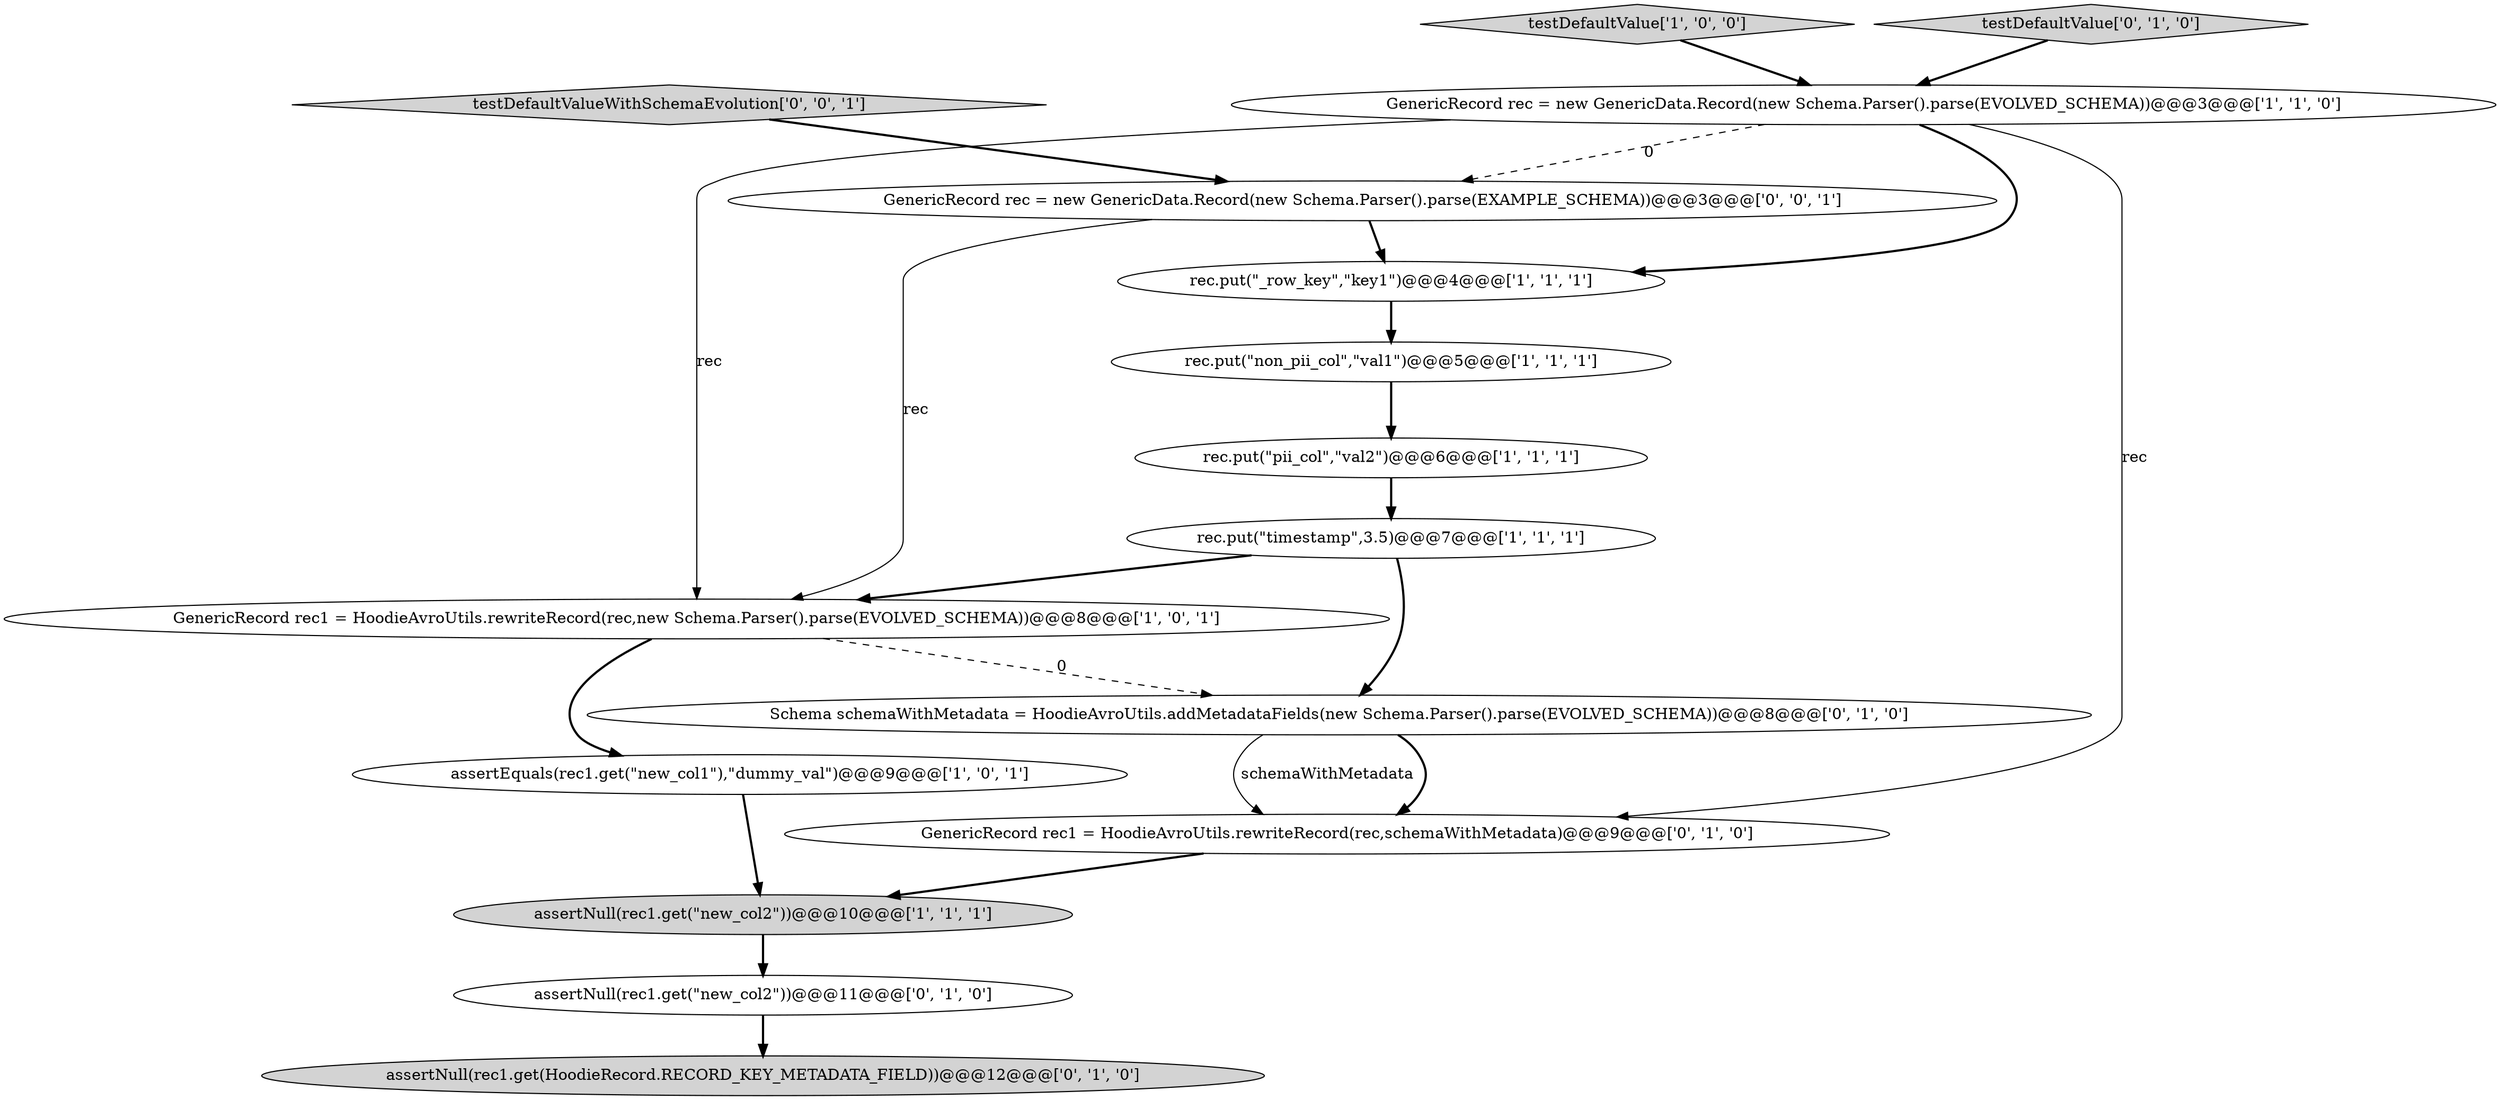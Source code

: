 digraph {
11 [style = filled, label = "Schema schemaWithMetadata = HoodieAvroUtils.addMetadataFields(new Schema.Parser().parse(EVOLVED_SCHEMA))@@@8@@@['0', '1', '0']", fillcolor = white, shape = ellipse image = "AAA1AAABBB2BBB"];
7 [style = filled, label = "assertEquals(rec1.get(\"new_col1\"),\"dummy_val\")@@@9@@@['1', '0', '1']", fillcolor = white, shape = ellipse image = "AAA0AAABBB1BBB"];
3 [style = filled, label = "rec.put(\"pii_col\",\"val2\")@@@6@@@['1', '1', '1']", fillcolor = white, shape = ellipse image = "AAA0AAABBB1BBB"];
2 [style = filled, label = "GenericRecord rec = new GenericData.Record(new Schema.Parser().parse(EVOLVED_SCHEMA))@@@3@@@['1', '1', '0']", fillcolor = white, shape = ellipse image = "AAA0AAABBB1BBB"];
0 [style = filled, label = "assertNull(rec1.get(\"new_col2\"))@@@10@@@['1', '1', '1']", fillcolor = lightgray, shape = ellipse image = "AAA0AAABBB1BBB"];
4 [style = filled, label = "rec.put(\"timestamp\",3.5)@@@7@@@['1', '1', '1']", fillcolor = white, shape = ellipse image = "AAA0AAABBB1BBB"];
8 [style = filled, label = "testDefaultValue['1', '0', '0']", fillcolor = lightgray, shape = diamond image = "AAA0AAABBB1BBB"];
12 [style = filled, label = "GenericRecord rec1 = HoodieAvroUtils.rewriteRecord(rec,schemaWithMetadata)@@@9@@@['0', '1', '0']", fillcolor = white, shape = ellipse image = "AAA1AAABBB2BBB"];
6 [style = filled, label = "GenericRecord rec1 = HoodieAvroUtils.rewriteRecord(rec,new Schema.Parser().parse(EVOLVED_SCHEMA))@@@8@@@['1', '0', '1']", fillcolor = white, shape = ellipse image = "AAA0AAABBB1BBB"];
5 [style = filled, label = "rec.put(\"non_pii_col\",\"val1\")@@@5@@@['1', '1', '1']", fillcolor = white, shape = ellipse image = "AAA0AAABBB1BBB"];
10 [style = filled, label = "assertNull(rec1.get(HoodieRecord.RECORD_KEY_METADATA_FIELD))@@@12@@@['0', '1', '0']", fillcolor = lightgray, shape = ellipse image = "AAA1AAABBB2BBB"];
14 [style = filled, label = "GenericRecord rec = new GenericData.Record(new Schema.Parser().parse(EXAMPLE_SCHEMA))@@@3@@@['0', '0', '1']", fillcolor = white, shape = ellipse image = "AAA0AAABBB3BBB"];
15 [style = filled, label = "testDefaultValueWithSchemaEvolution['0', '0', '1']", fillcolor = lightgray, shape = diamond image = "AAA0AAABBB3BBB"];
13 [style = filled, label = "assertNull(rec1.get(\"new_col2\"))@@@11@@@['0', '1', '0']", fillcolor = white, shape = ellipse image = "AAA0AAABBB2BBB"];
9 [style = filled, label = "testDefaultValue['0', '1', '0']", fillcolor = lightgray, shape = diamond image = "AAA0AAABBB2BBB"];
1 [style = filled, label = "rec.put(\"_row_key\",\"key1\")@@@4@@@['1', '1', '1']", fillcolor = white, shape = ellipse image = "AAA0AAABBB1BBB"];
12->0 [style = bold, label=""];
4->6 [style = bold, label=""];
11->12 [style = bold, label=""];
2->12 [style = solid, label="rec"];
4->11 [style = bold, label=""];
9->2 [style = bold, label=""];
0->13 [style = bold, label=""];
14->1 [style = bold, label=""];
8->2 [style = bold, label=""];
15->14 [style = bold, label=""];
2->14 [style = dashed, label="0"];
2->1 [style = bold, label=""];
7->0 [style = bold, label=""];
14->6 [style = solid, label="rec"];
5->3 [style = bold, label=""];
6->11 [style = dashed, label="0"];
6->7 [style = bold, label=""];
13->10 [style = bold, label=""];
3->4 [style = bold, label=""];
11->12 [style = solid, label="schemaWithMetadata"];
2->6 [style = solid, label="rec"];
1->5 [style = bold, label=""];
}
